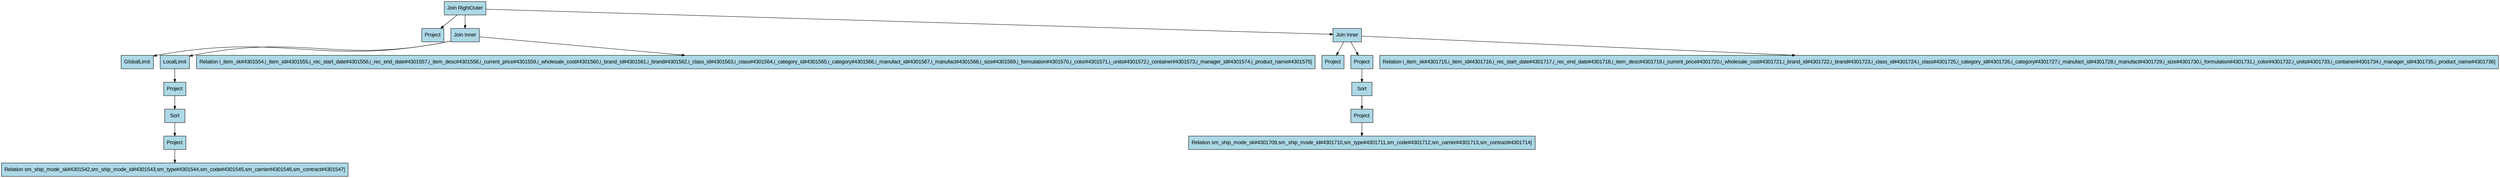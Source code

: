 digraph SparkQueryPlan {
  rankdir=TB;
  node [shape=box, style=filled, fillcolor=lightblue, fontname="Arial"];
  edge [arrowsize=0.8];
  node_0 [label="Join RightOuter"];
  node_1 [label="Project"];
  node_2 [label="Join Inner"];
  node_3 [label="GlobalLimit"];
  node_4 [label="LocalLimit"];
  node_5 [label="Project"];
  node_6 [label="Sort"];
  node_7 [label="Project"];
  node_8 [label="Relation sm_ship_mode_sk#4301542,sm_ship_mode_id#4301543,sm_type#4301544,sm_code#4301545,sm_carrier#4301546,sm_contract#4301547]"];
  node_9 [label="Relation i_item_sk#4301554,i_item_id#4301555,i_rec_start_date#4301556,i_rec_end_date#4301557,i_item_desc#4301558,i_current_price#4301559,i_wholesale_cost#4301560,i_brand_id#4301561,i_brand#4301562,i_class_id#4301563,i_class#4301564,i_category_id#4301565,i_category#4301566,i_manufact_id#4301567,i_manufact#4301568,i_size#4301569,i_formulation#4301570,i_color#4301571,i_units#4301572,i_container#4301573,i_manager_id#4301574,i_product_name#4301575]"];
  node_10 [label="Join Inner"];
  node_11 [label="Project"];
  node_12 [label="Project"];
  node_13 [label="Sort"];
  node_14 [label="Project"];
  node_15 [label="Relation sm_ship_mode_sk#4301709,sm_ship_mode_id#4301710,sm_type#4301711,sm_code#4301712,sm_carrier#4301713,sm_contract#4301714]"];
  node_16 [label="Relation i_item_sk#4301715,i_item_id#4301716,i_rec_start_date#4301717,i_rec_end_date#4301718,i_item_desc#4301719,i_current_price#4301720,i_wholesale_cost#4301721,i_brand_id#4301722,i_brand#4301723,i_class_id#4301724,i_class#4301725,i_category_id#4301726,i_category#4301727,i_manufact_id#4301728,i_manufact#4301729,i_size#4301730,i_formulation#4301731,i_color#4301732,i_units#4301733,i_container#4301734,i_manager_id#4301735,i_product_name#4301736]"];
  node_0 -> node_1;
  node_0 -> node_2;
  node_2 -> node_3;
  node_2 -> node_4;
  node_4 -> node_5;
  node_5 -> node_6;
  node_6 -> node_7;
  node_7 -> node_8;
  node_2 -> node_9;
  node_0 -> node_10;
  node_10 -> node_11;
  node_10 -> node_12;
  node_12 -> node_13;
  node_13 -> node_14;
  node_14 -> node_15;
  node_10 -> node_16;
}
